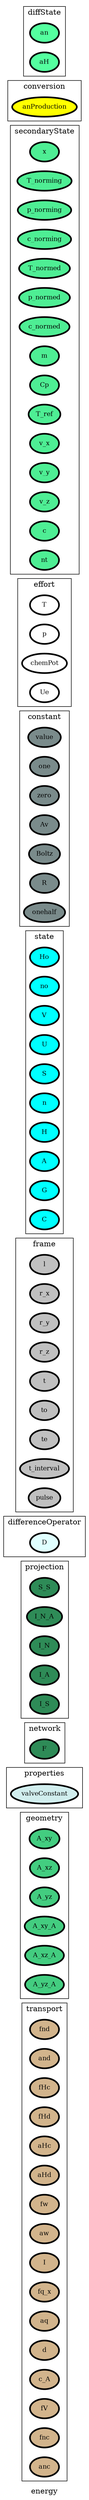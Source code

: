 digraph energy {
label=energy;
rankdir=LR;
subgraph cluster_energy___transport {
label=transport;
rankdir=LR;
V_101 [fillcolor=tan, fontsize=12, label=fnd, penwidth=3, style=filled];
V_104 [fillcolor=tan, fontsize=12, label=and, penwidth=3, style=filled];
V_109 [fillcolor=tan, fontsize=12, label=fHc, penwidth=3, style=filled];
V_110 [fillcolor=tan, fontsize=12, label=fHd, penwidth=3, style=filled];
V_111 [fillcolor=tan, fontsize=12, label=aHc, penwidth=3, style=filled];
V_112 [fillcolor=tan, fontsize=12, label=aHd, penwidth=3, style=filled];
V_141 [fillcolor=tan, fontsize=12, label=fw, penwidth=3, style=filled];
V_142 [fillcolor=tan, fontsize=12, label=aw, penwidth=3, style=filled];
V_166 [fillcolor=tan, fontsize=12, label=I, penwidth=3, style=filled];
V_83 [fillcolor=tan, fontsize=12, label=fq_x, penwidth=3, style=filled];
V_84 [fillcolor=tan, fontsize=12, label=aq, penwidth=3, style=filled];
V_86 [fillcolor=tan, fontsize=12, label=d, penwidth=3, style=filled];
V_87 [fillcolor=tan, fontsize=12, label=c_A, penwidth=3, style=filled];
V_91 [fillcolor=tan, fontsize=12, label=fV, penwidth=3, style=filled];
V_92 [fillcolor=tan, fontsize=12, label=fnc, penwidth=3, style=filled];
V_93 [fillcolor=tan, fontsize=12, label=anc, penwidth=3, style=filled];
}

subgraph cluster_energy___geometry {
label=geometry;
rankdir=LR;
V_65 [fillcolor=seagreen3, fontsize=12, label=A_xy, penwidth=3, style=filled];
V_66 [fillcolor=seagreen3, fontsize=12, label=A_xz, penwidth=3, style=filled];
V_67 [fillcolor=seagreen3, fontsize=12, label=A_yz, penwidth=3, style=filled];
V_68 [fillcolor=seagreen3, fontsize=12, label=A_xy_A, penwidth=3, style=filled];
V_69 [fillcolor=seagreen3, fontsize=12, label=A_xz_A, penwidth=3, style=filled];
V_70 [fillcolor=seagreen3, fontsize=12, label=A_yz_A, penwidth=3, style=filled];
}

subgraph cluster_energy___properties {
label=properties;
rankdir=LR;
V_186 [fillcolor=lightcyan2, fontsize=12, label=valveConstant, penwidth=3, style=filled];
}

subgraph cluster_energy___network {
label=network;
rankdir=LR;
V_10 [fillcolor=seagreen, fontsize=12, label=F, penwidth=3, style=filled];
}

subgraph cluster_energy___projection {
label=projection;
rankdir=LR;
V_170 [fillcolor=seagreen4, fontsize=12, label=S_S, penwidth=3, style=filled];
V_48 [fillcolor=seagreen4, fontsize=12, label=I_N_A, penwidth=3, style=filled];
V_96 [fillcolor=seagreen4, fontsize=12, label=I_N, penwidth=3, style=filled];
V_97 [fillcolor=seagreen4, fontsize=12, label=I_A, penwidth=3, style=filled];
V_98 [fillcolor=seagreen4, fontsize=12, label=I_S, penwidth=3, style=filled];
}

subgraph cluster_energy___differenceOperator {
label=differenceOperator;
rankdir=LR;
V_64 [fillcolor=lightcyan, fontsize=12, label=D, penwidth=3, style=filled];
}

subgraph cluster_energy___frame {
label=frame;
rankdir=LR;
V_11 [fillcolor=grey, fontsize=12, label=l, penwidth=3, style=filled];
V_12 [fillcolor=grey, fontsize=12, label=r_x, penwidth=3, style=filled];
V_13 [fillcolor=grey, fontsize=12, label=r_y, penwidth=3, style=filled];
V_14 [fillcolor=grey, fontsize=12, label=r_z, penwidth=3, style=filled];
V_4 [fillcolor=grey, fontsize=12, label=t, penwidth=3, style=filled];
V_5 [fillcolor=grey, fontsize=12, label=to, penwidth=3, style=filled];
V_6 [fillcolor=grey, fontsize=12, label=te, penwidth=3, style=filled];
V_7 [fillcolor=grey, fontsize=12, label=t_interval, penwidth=3, style=filled];
V_9 [fillcolor=grey, fontsize=12, label=pulse, penwidth=3, style=filled];
}

subgraph cluster_energy___state {
label=state;
rankdir=LR;
V_144 [fillcolor=cyan, fontsize=12, label=Ho, penwidth=3, style=filled];
V_145 [fillcolor=cyan, fontsize=12, label=no, penwidth=3, style=filled];
V_15 [fillcolor=cyan, fontsize=12, label=V, penwidth=3, style=filled];
V_16 [fillcolor=cyan, fontsize=12, label=U, penwidth=3, style=filled];
V_17 [fillcolor=cyan, fontsize=12, label=S, penwidth=3, style=filled];
V_18 [fillcolor=cyan, fontsize=12, label=n, penwidth=3, style=filled];
V_22 [fillcolor=cyan, fontsize=12, label=H, penwidth=3, style=filled];
V_23 [fillcolor=cyan, fontsize=12, label=A, penwidth=3, style=filled];
V_24 [fillcolor=cyan, fontsize=12, label=G, penwidth=3, style=filled];
V_25 [fillcolor=cyan, fontsize=12, label=C, penwidth=3, style=filled];
}

subgraph cluster_energy___constant {
label=constant;
rankdir=LR;
V_1 [fillcolor=lightcyan4, fontsize=12, label=value, penwidth=3, style=filled];
V_2 [fillcolor=lightcyan4, fontsize=12, label=one, penwidth=3, style=filled];
V_3 [fillcolor=lightcyan4, fontsize=12, label=zero, penwidth=3, style=filled];
V_32 [fillcolor=lightcyan4, fontsize=12, label=Av, penwidth=3, style=filled];
V_33 [fillcolor=lightcyan4, fontsize=12, label=Boltz, penwidth=3, style=filled];
V_34 [fillcolor=lightcyan4, fontsize=12, label=R, penwidth=3, style=filled];
V_8 [fillcolor=lightcyan4, fontsize=12, label=onehalf, penwidth=3, style=filled];
}

subgraph cluster_energy___effort {
label=effort;
rankdir=LR;
V_19 [fillcolor=white, fontsize=12, label=T, penwidth=3, style=filled];
V_20 [fillcolor=white, fontsize=12, label=p, penwidth=3, style=filled];
V_21 [fillcolor=white, fontsize=12, label=chemPot, penwidth=3, style=filled];
V_35 [fillcolor=white, fontsize=12, label=Ue, penwidth=3, style=filled];
}

subgraph cluster_energy___secondaryState {
label=secondaryState;
rankdir=LR;
V_100 [fillcolor=seagreen2, fontsize=12, label=x, penwidth=3, style=filled];
V_146 [fillcolor=seagreen2, fontsize=12, label=T_norming, penwidth=3, style=filled];
V_147 [fillcolor=seagreen2, fontsize=12, label=p_norming, penwidth=3, style=filled];
V_148 [fillcolor=seagreen2, fontsize=12, label=c_norming, penwidth=3, style=filled];
V_149 [fillcolor=seagreen2, fontsize=12, label=T_normed, penwidth=3, style=filled];
V_150 [fillcolor=seagreen2, fontsize=12, label=p_normed, penwidth=3, style=filled];
V_151 [fillcolor=seagreen2, fontsize=12, label=c_normed, penwidth=3, style=filled];
V_174 [fillcolor=seagreen2, fontsize=12, label=m, penwidth=3, style=filled];
V_175 [fillcolor=seagreen2, fontsize=12, label=Cp, penwidth=3, style=filled];
V_176 [fillcolor=seagreen2, fontsize=12, label=T_ref, penwidth=3, style=filled];
V_27 [fillcolor=seagreen2, fontsize=12, label=v_x, penwidth=3, style=filled];
V_28 [fillcolor=seagreen2, fontsize=12, label=v_y, penwidth=3, style=filled];
V_29 [fillcolor=seagreen2, fontsize=12, label=v_z, penwidth=3, style=filled];
V_85 [fillcolor=seagreen2, fontsize=12, label=c, penwidth=3, style=filled];
V_99 [fillcolor=seagreen2, fontsize=12, label=nt, penwidth=3, style=filled];
}

subgraph cluster_energy___conversion {
label=conversion;
rankdir=LR;
V_138 [fillcolor=yellow, fontsize=12, label=anProduction, penwidth=3, style=filled];
}

subgraph cluster_energy___diffState {
label=diffState;
rankdir=LR;
V_139 [fillcolor=seagreen1, fontsize=12, label=an, penwidth=3, style=filled];
V_143 [fillcolor=seagreen1, fontsize=12, label=aH, penwidth=3, style=filled];
}

subgraph cluster_energy___internalTransport {
label=internalTransport;
rankdir=LR;
}

}

